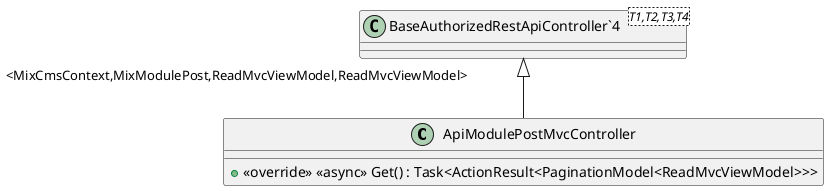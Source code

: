 @startuml
class ApiModulePostMvcController {
    + <<override>> <<async>> Get() : Task<ActionResult<PaginationModel<ReadMvcViewModel>>>
}
class "BaseAuthorizedRestApiController`4"<T1,T2,T3,T4> {
}
"BaseAuthorizedRestApiController`4" "<MixCmsContext,MixModulePost,ReadMvcViewModel,ReadMvcViewModel>" <|-- ApiModulePostMvcController
@enduml
